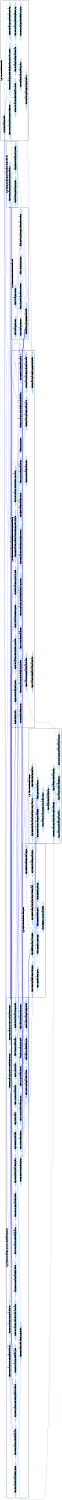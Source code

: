 /* ------------------------------------------------------------ */
/* created with bunch v3 */
/* Objective Function value = 1.0*/
/* ------------------------------------------------------------ */

digraph G {
size= "10,10";
rotate = 90;
subgraph cluster0 {
label = "(SS-L3):helper_events2ClassicPCM_Transformation_connectComponentToMiddleware";
color = black;
style = bold;

"helper_EventFilter_createComponent"[label="helper_EventFilter_createComponent",shape=ellipse,color=lightblue,fontcolor=black,style=filled];
"helper_EventFilter_create"[label="helper_EventFilter_create",shape=ellipse,color=lightblue,fontcolor=black,style=filled];
"helper_events2ClassicPCM_Finder_findResourceContainer2"[label="helper_events2ClassicPCM_Finder_findResourceContainer2",shape=ellipse,color=lightblue,fontcolor=black,style=filled];
"helper_events2ClassicPCM_Finder_findAllEventChannelAllocations"[label="helper_events2ClassicPCM_Finder_findAllEventChannelAllocations",shape=ellipse,color=lightblue,fontcolor=black,style=filled];
"helper_SEFFUtil_addExternalCallActionToSeff"[label="helper_SEFFUtil_addExternalCallActionToSeff",shape=ellipse,color=lightblue,fontcolor=black,style=filled];
"helper_Commons_connect"[label="helper_Commons_connect",shape=ellipse,color=lightblue,fontcolor=black,style=filled];
"helper_events2ClassicPCM_Transformation_connectComponentToMiddleware"[label="helper_events2ClassicPCM_Transformation_connectComponentToMiddleware",shape=ellipse,color=lightblue,fontcolor=black,style=filled];
"helper_Commons_createAssemblyContext2"[label="helper_Commons_createAssemblyContext2",shape=ellipse,color=lightblue,fontcolor=black,style=filled];
"helper_Commons_createAssemblyContext"[label="helper_Commons_createAssemblyContext",shape=ellipse,color=lightblue,fontcolor=black,style=filled];
"helper_Commons_createAllocationContext"[label="helper_Commons_createAllocationContext",shape=ellipse,color=lightblue,fontcolor=black,style=filled];
"helper_Source_transformEmitEventActions"[label="helper_Source_transformEmitEventActions",shape=ellipse,color=lightblue,fontcolor=black,style=filled];
"helper_Source_createExternalCallAction"[label="helper_Source_createExternalCallAction",shape=ellipse,color=lightblue,fontcolor=black,style=filled];
"helper_events2ClassicPCM_Finder_findAllAssemblyAllocations"[label="helper_events2ClassicPCM_Finder_findAllAssemblyAllocations",shape=ellipse,color=lightblue,fontcolor=black,style=filled];
"helper_events2ClassicPCM_Finder_findResourceContainer"[label="helper_events2ClassicPCM_Finder_findResourceContainer",shape=ellipse,color=lightblue,fontcolor=black,style=filled];
"helper_VariableUtil_completeVariableCharacterizations"[label="helper_VariableUtil_completeVariableCharacterizations",shape=ellipse,color=lightblue,fontcolor=black,style=filled];
"helper_VariableUtil_createDefaultVariableCharacterisation"[label="helper_VariableUtil_createDefaultVariableCharacterisation",shape=ellipse,color=lightblue,fontcolor=black,style=filled];
"helper_events2ClassicPCM_Finder_findAssemblyEventConnectors"[label="helper_events2ClassicPCM_Finder_findAssemblyEventConnectors",shape=ellipse,color=lightblue,fontcolor=black,style=filled];
"helper_events2ClassicPCM_processSourceRole"[label="helper_events2ClassicPCM_processSourceRole",shape=ellipse,color=lightblue,fontcolor=black,style=filled];
"helper_events2ClassicPCM_Finder_findEventChannelSourceConnectors"[label="helper_events2ClassicPCM_Finder_findEventChannelSourceConnectors",shape=ellipse,color=lightblue,fontcolor=black,style=filled];
"helper_OperationSignatureRegistry_findOperationInterface"[label="helper_OperationSignatureRegistry_findOperationInterface",shape=ellipse,color=lightblue,fontcolor=black,style=filled];
"helper_OperationSignatureRegistry_getCombinedIdentifier"[label="helper_OperationSignatureRegistry_getCombinedIdentifier",shape=ellipse,color=lightblue,fontcolor=black,style=filled];
"helper_SEFFUtil_switchToOperationSignature"[label="helper_SEFFUtil_switchToOperationSignature",shape=ellipse,color=lightblue,fontcolor=black,style=filled];
"helper_OperationSignatureRegistry_findSignature"[label="helper_OperationSignatureRegistry_findSignature",shape=ellipse,color=lightblue,fontcolor=black,style=filled];
}
subgraph cluster1 {
label = "(SS-L3):helper_events2ClassicPCM_processSourceRoleChannelConnection";
color = black;
style = bold;

"helper_Commons_createOperationRequiredRole"[label="helper_Commons_createOperationRequiredRole",shape=ellipse,color=lightblue,fontcolor=black,style=filled];
"helper_EventDistribution_addSinkRequiredRole"[label="helper_EventDistribution_addSinkRequiredRole",shape=ellipse,color=lightblue,fontcolor=black,style=filled];
"helper_SourcePort_create"[label="helper_SourcePort_create",shape=ellipse,color=lightblue,fontcolor=black,style=filled];
"helper_SourcePort_createComponent"[label="helper_SourcePort_createComponent",shape=ellipse,color=lightblue,fontcolor=black,style=filled];
"helper_Commons_createOperationProvidedRole"[label="helper_Commons_createOperationProvidedRole",shape=ellipse,color=lightblue,fontcolor=black,style=filled];
"helper_SinkCommunication_createComponent"[label="helper_SinkCommunication_createComponent",shape=ellipse,color=lightblue,fontcolor=black,style=filled];
"helper_Commons_createBasicComponent"[label="helper_Commons_createBasicComponent",shape=ellipse,color=lightblue,fontcolor=black,style=filled];
"helper_EventDistribution_create"[label="helper_EventDistribution_create",shape=ellipse,color=lightblue,fontcolor=black,style=filled];
"helper_EventDistribution_createComponent"[label="helper_EventDistribution_createComponent",shape=ellipse,color=lightblue,fontcolor=black,style=filled];
"helper_SinkCommunication_create"[label="helper_SinkCommunication_create",shape=ellipse,color=lightblue,fontcolor=black,style=filled];
"helper_Commons_deployAndConnect"[label="helper_Commons_deployAndConnect",shape=ellipse,color=lightblue,fontcolor=black,style=filled];
"mapping_Commons_createOperationRequiredRole2"[label="mapping_Commons_createOperationRequiredRole2",shape=ellipse,color=lightblue,fontcolor=black,style=filled];
"helper_Commons_getOperationRequiredRole"[label="helper_Commons_getOperationRequiredRole",shape=ellipse,color=lightblue,fontcolor=black,style=filled];
"helper_events2ClassicPCM_processSourceRoleChannelConnection"[label="helper_events2ClassicPCM_processSourceRoleChannelConnection",shape=ellipse,color=lightblue,fontcolor=black,style=filled];
"helper_events2ClassicPCM_processSourceRoleDirectConnection"[label="helper_events2ClassicPCM_processSourceRoleDirectConnection",shape=ellipse,color=lightblue,fontcolor=black,style=filled];
"helper_events2ClassicPCM_Finder_findAllocation2"[label="helper_events2ClassicPCM_Finder_findAllocation2",shape=ellipse,color=lightblue,fontcolor=black,style=filled];
"helper_SinkPort_createComponent"[label="helper_SinkPort_createComponent",shape=ellipse,color=lightblue,fontcolor=black,style=filled];
"helper_SinkPort_create"[label="helper_SinkPort_create",shape=ellipse,color=lightblue,fontcolor=black,style=filled];
"helper_SourceCommunication_createComponent"[label="helper_SourceCommunication_createComponent",shape=ellipse,color=lightblue,fontcolor=black,style=filled];
"helper_SourceCommunication_create"[label="helper_SourceCommunication_create",shape=ellipse,color=lightblue,fontcolor=black,style=filled];
"helper_EventChannelMiddlewareRegistry_find"[label="helper_EventChannelMiddlewareRegistry_find",shape=ellipse,color=lightblue,fontcolor=black,style=filled];
"helper_EventChannelMiddlewareRegistry_getIdentifier"[label="helper_EventChannelMiddlewareRegistry_getIdentifier",shape=ellipse,color=lightblue,fontcolor=black,style=filled];
"helper_EventChannelMiddlewareRegistry_register"[label="helper_EventChannelMiddlewareRegistry_register",shape=ellipse,color=lightblue,fontcolor=black,style=filled];
"helper_events2ClassicPCM_Finder_findMiddlewareContainer"[label="helper_events2ClassicPCM_Finder_findMiddlewareContainer",shape=ellipse,color=lightblue,fontcolor=black,style=filled];
"helper_events2ClassicPCM_Finder_findAllocation"[label="helper_events2ClassicPCM_Finder_findAllocation",shape=ellipse,color=lightblue,fontcolor=black,style=filled];
"helper_events2ClassicPCM_setupCentralMiddleware"[label="helper_events2ClassicPCM_setupCentralMiddleware",shape=ellipse,color=lightblue,fontcolor=black,style=filled];
"helper_events2ClassicPCM_Finder_findOperationProvidedRole"[label="helper_events2ClassicPCM_Finder_findOperationProvidedRole",shape=ellipse,color=lightblue,fontcolor=black,style=filled];
"helper_events2ClassicPCM_setupEventChannelMiddleware"[label="helper_events2ClassicPCM_setupEventChannelMiddleware",shape=ellipse,color=lightblue,fontcolor=black,style=filled];
"helper_events2ClassicPCM_Finder_findSystem"[label="helper_events2ClassicPCM_Finder_findSystem",shape=ellipse,color=lightblue,fontcolor=black,style=filled];
}
subgraph cluster2 {
label = "(SS-L3):helper_SEFFUtil_createForwardingSEFF";
color = black;
style = bold;

"helper_SEFFUtil_createSEFFWithBranchAction"[label="helper_SEFFUtil_createSEFFWithBranchAction",shape=ellipse,color=lightblue,fontcolor=black,style=filled];
"helper_SEFFUtil_createEmptyBranchAction"[label="helper_SEFFUtil_createEmptyBranchAction",shape=ellipse,color=lightblue,fontcolor=black,style=filled];
"helper_SEFFUtil_createStopAction"[label="helper_SEFFUtil_createStopAction",shape=ellipse,color=lightblue,fontcolor=black,style=filled];
"helper_SEFFUtil_createGuardedBranchTransitionWithExternalCall"[label="helper_SEFFUtil_createGuardedBranchTransitionWithExternalCall",shape=ellipse,color=lightblue,fontcolor=black,style=filled];
"helper_SEFFUtil_createForwardingSEFF"[label="helper_SEFFUtil_createForwardingSEFF",shape=ellipse,color=lightblue,fontcolor=black,style=filled];
"helper_SEFFRegistry_registerSEFF"[label="helper_SEFFRegistry_registerSEFF",shape=ellipse,color=lightblue,fontcolor=black,style=filled];
"helper_SEFFRegistry_getCombinedIdentifier"[label="helper_SEFFRegistry_getCombinedIdentifier",shape=ellipse,color=lightblue,fontcolor=black,style=filled];
"helper_SEFFRegistry_findSEFF"[label="helper_SEFFRegistry_findSEFF",shape=ellipse,color=lightblue,fontcolor=black,style=filled];
"helper_SEFFUtil_createBasicSEFFWithForkAction"[label="helper_SEFFUtil_createBasicSEFFWithForkAction",shape=ellipse,color=lightblue,fontcolor=black,style=filled];
"helper_SEFFUtil_createForkAction"[label="helper_SEFFUtil_createForkAction",shape=ellipse,color=lightblue,fontcolor=black,style=filled];
}
subgraph cluster3 {
label = "(SS-L3):helper_SEFFUtil_createStartAction";
color = black;
style = bold;

"helper_SEFFUtil_createGuardedBranchTransitionWithOnlyStartToStop"[label="helper_SEFFUtil_createGuardedBranchTransitionWithOnlyStartToStop",shape=ellipse,color=lightblue,fontcolor=black,style=filled];
"helper_SEFFUtil_createStartAction"[label="helper_SEFFUtil_createStartAction",shape=ellipse,color=lightblue,fontcolor=black,style=filled];
"helper_SEFFUtil_createForwardingExternalCallAction"[label="helper_SEFFUtil_createForwardingExternalCallAction",shape=ellipse,color=lightblue,fontcolor=black,style=filled];
"helper_SEFFUtil_createForkBehaviour"[label="helper_SEFFUtil_createForkBehaviour",shape=ellipse,color=lightblue,fontcolor=black,style=filled];
"helper_VariableUtil_buildCompleteForwardingVariableUsageSet"[label="helper_VariableUtil_buildCompleteForwardingVariableUsageSet",shape=ellipse,color=lightblue,fontcolor=black,style=filled];
"helper_VariableUtil_createVariableUsage"[label="helper_VariableUtil_createVariableUsage",shape=ellipse,color=lightblue,fontcolor=black,style=filled];
"helper_VariableUtil_createVariableCharacterisation"[label="helper_VariableUtil_createVariableCharacterisation",shape=ellipse,color=lightblue,fontcolor=black,style=filled];
"helper_VariableUtil_createVariableReference"[label="helper_VariableUtil_createVariableReference",shape=ellipse,color=lightblue,fontcolor=black,style=filled];
"helper_Commons_getListOfVariableCharacterisationTypes"[label="helper_Commons_getListOfVariableCharacterisationTypes",shape=ellipse,color=lightblue,fontcolor=black,style=filled];
"helper_VariableUtil_createVariableUsage2"[label="helper_VariableUtil_createVariableUsage2",shape=ellipse,color=lightblue,fontcolor=black,style=filled];
"helper_events2ClassicPCM_Transformation_createVariableUsage"[label="helper_events2ClassicPCM_Transformation_createVariableUsage",shape=ellipse,color=lightblue,fontcolor=black,style=filled];
}
subgraph cluster4 {
label = "(SS-L3):helper_Commons_getUniqueElementNameSuffix";
color = black;
style = bold;

"helper_Commons_getUniqueElementNameSuffix"[label="helper_Commons_getUniqueElementNameSuffix",shape=ellipse,color=lightblue,fontcolor=black,style=filled];
"mapping_Sink_createSinkOperationProvidedRole"[label="mapping_Sink_createSinkOperationProvidedRole",shape=ellipse,color=lightblue,fontcolor=black,style=filled];
"helper_Sink_connectComponent"[label="helper_Sink_connectComponent",shape=ellipse,color=lightblue,fontcolor=black,style=filled];
"helper_OperationSignatureRegistry_findOperationInterface2"[label="helper_OperationSignatureRegistry_findOperationInterface2",shape=ellipse,color=lightblue,fontcolor=black,style=filled];
"helper_Sink_adoptAndConnect"[label="helper_Sink_adoptAndConnect",shape=ellipse,color=lightblue,fontcolor=black,style=filled];
"helper_Sink_connectComponent2"[label="helper_Sink_connectComponent2",shape=ellipse,color=lightblue,fontcolor=black,style=filled];
"helper_Sink_adoptAndConnect2"[label="helper_Sink_adoptAndConnect2",shape=ellipse,color=lightblue,fontcolor=black,style=filled];
}
subgraph cluster5 {
label = "(SS-L3):entry_events2ClassicPCM_main";
color = black;
style = bold;

"helper_events2ClassicPCM_removeEventModelElements"[label="helper_events2ClassicPCM_removeEventModelElements",shape=ellipse,color=lightblue,fontcolor=black,style=filled];
"entry_events2ClassicPCM_main"[label="entry_events2ClassicPCM_main",shape=ellipse,color=lightblue,fontcolor=black,style=filled];
"helper_events2ClassicPCM_Finder_findAllAssemblyContextsWithSourceRoles"[label="helper_events2ClassicPCM_Finder_findAllAssemblyContextsWithSourceRoles",shape=ellipse,color=lightblue,fontcolor=black,style=filled];
"helper_events2ClassicPCM_Finder_findAllSourceRoles2"[label="helper_events2ClassicPCM_Finder_findAllSourceRoles2",shape=ellipse,color=lightblue,fontcolor=black,style=filled];
"helper_OperationSignatureRegistry_registerSignature"[label="helper_OperationSignatureRegistry_registerSignature",shape=ellipse,color=lightblue,fontcolor=black,style=filled];
"helper_InterfaceUtil_createOperationSignature"[label="helper_InterfaceUtil_createOperationSignature",shape=ellipse,color=lightblue,fontcolor=black,style=filled];
"helper_InterfaceUtil_createOperationInterface"[label="helper_InterfaceUtil_createOperationInterface",shape=ellipse,color=lightblue,fontcolor=black,style=filled];
"helper_events2ClassicPCM_createOperationInterfaces"[label="helper_events2ClassicPCM_createOperationInterfaces",shape=ellipse,color=lightblue,fontcolor=black,style=filled];
"helper_events2ClassicPCM_Finder_findAllEventGroups"[label="helper_events2ClassicPCM_Finder_findAllEventGroups",shape=ellipse,color=lightblue,fontcolor=black,style=filled];
"helper_events2ClassicPCM_Finder_findAllSourceRoles"[label="helper_events2ClassicPCM_Finder_findAllSourceRoles",shape=ellipse,color=lightblue,fontcolor=black,style=filled];
}
subgraph cluster6 {
label = "(SS-L3):helper_events2ClassicPCM_Transformation_weaveInMiddleware";
color = black;
style = bold;

"mapping_Commons_createAssemblyContext3"[label="mapping_Commons_createAssemblyContext3",shape=ellipse,color=lightblue,fontcolor=black,style=filled];
"helper_Commons_getProvidingComponent"[label="helper_Commons_getProvidingComponent",shape=ellipse,color=lightblue,fontcolor=black,style=filled];
"helper_events2ClassicPCM_Transformation_weaveInMiddleware"[label="helper_events2ClassicPCM_Transformation_weaveInMiddleware",shape=ellipse,color=lightblue,fontcolor=black,style=filled];
}
"helper_EventFilter_create" -> "helper_EventFilter_createComponent" [color=blue,font=6];
"helper_EventFilter_create" -> "helper_Commons_deployAndConnect" [color=blue,font=6];
"helper_EventDistribution_addSinkRequiredRole" -> "helper_Commons_createOperationRequiredRole" [color=blue,font=6];
"helper_EventDistribution_addSinkRequiredRole" -> "helper_Commons_getUniqueElementNameSuffix" [color=blue,font=6];
"helper_EventDistribution_addSinkRequiredRole" -> "helper_SEFFUtil_createForkBehaviour" [color=blue,font=6];
"helper_events2ClassicPCM_Finder_findResourceContainer2" -> "helper_events2ClassicPCM_Finder_findAllEventChannelAllocations" [color=blue,font=6];
"helper_Commons_createAssemblyContext" -> "helper_Commons_createAssemblyContext2" [color=blue,font=6];
"helper_SEFFUtil_createSEFFWithBranchAction" -> "helper_SEFFUtil_createStartAction" [color=blue,font=6];
"helper_SEFFUtil_createSEFFWithBranchAction" -> "helper_SEFFRegistry_registerSEFF" [color=blue,font=6];
"helper_SEFFUtil_createSEFFWithBranchAction" -> "helper_SEFFUtil_createGuardedBranchTransitionWithOnlyStartToStop" [color=blue,font=6];
"helper_SEFFUtil_createSEFFWithBranchAction" -> "helper_SEFFUtil_createStopAction" [color=blue,font=6];
"helper_SEFFUtil_createSEFFWithBranchAction" -> "helper_SEFFUtil_createEmptyBranchAction" [color=blue,font=6];
"helper_SEFFUtil_createSEFFWithBranchAction" -> "helper_SEFFUtil_createGuardedBranchTransitionWithExternalCall" [color=blue,font=6];
"helper_events2ClassicPCM_setupCentralMiddleware" -> "helper_events2ClassicPCM_Finder_findSystem" [color=blue,font=6];
"helper_events2ClassicPCM_setupCentralMiddleware" -> "helper_events2ClassicPCM_Finder_findOperationProvidedRole" [color=blue,font=6];
"helper_events2ClassicPCM_setupCentralMiddleware" -> "helper_Commons_createAssemblyContext2" [color=blue,font=6];
"helper_events2ClassicPCM_setupCentralMiddleware" -> "helper_events2ClassicPCM_Finder_findAllocation" [color=blue,font=6];
"helper_events2ClassicPCM_setupCentralMiddleware" -> "helper_events2ClassicPCM_Finder_findMiddlewareContainer" [color=blue,font=6];
"helper_events2ClassicPCM_setupCentralMiddleware" -> "helper_Commons_getProvidingComponent" [color=blue,font=6];
"helper_events2ClassicPCM_setupEventChannelMiddleware" -> "helper_events2ClassicPCM_Finder_findSystem" [color=blue,font=6];
"helper_events2ClassicPCM_setupEventChannelMiddleware" -> "helper_events2ClassicPCM_Finder_findOperationProvidedRole" [color=blue,font=6];
"helper_events2ClassicPCM_setupEventChannelMiddleware" -> "helper_Commons_createAssemblyContext2" [color=blue,font=6];
"helper_events2ClassicPCM_setupEventChannelMiddleware" -> "helper_events2ClassicPCM_Finder_findAllocation" [color=blue,font=6];
"helper_events2ClassicPCM_setupEventChannelMiddleware" -> "helper_Commons_getProvidingComponent" [color=blue,font=6];
"helper_events2ClassicPCM_setupEventChannelMiddleware" -> "helper_EventChannelMiddlewareRegistry_register" [color=blue,font=6];
"helper_SinkPort_create" -> "helper_SinkPort_createComponent" [color=blue,font=6];
"helper_SinkPort_create" -> "helper_Commons_deployAndConnect" [color=blue,font=6];
"helper_events2ClassicPCM_Transformation_createVariableUsage" -> "helper_Commons_getListOfVariableCharacterisationTypes" [color=blue,font=6];
"helper_events2ClassicPCM_Transformation_createVariableUsage" -> "helper_VariableUtil_createVariableCharacterisation" [color=blue,font=6];
"helper_events2ClassicPCM_Transformation_createVariableUsage" -> "helper_VariableUtil_createVariableReference" [color=blue,font=6];
"mapping_Sink_createSinkOperationProvidedRole" -> "helper_Commons_getUniqueElementNameSuffix" [color=blue,font=6];
"helper_SourcePort_create" -> "helper_SourcePort_createComponent" [color=blue,font=6];
"helper_SourcePort_create" -> "helper_Commons_deployAndConnect" [color=blue,font=6];
"helper_SEFFRegistry_registerSEFF" -> "helper_SEFFRegistry_getCombinedIdentifier" [color=blue,font=6];
"helper_VariableUtil_completeVariableCharacterizations" -> "helper_Commons_getListOfVariableCharacterisationTypes" [color=blue,font=6];
"helper_VariableUtil_completeVariableCharacterizations" -> "helper_VariableUtil_createDefaultVariableCharacterisation" [color=blue,font=6];
"helper_OperationSignatureRegistry_registerSignature" -> "helper_OperationSignatureRegistry_getCombinedIdentifier" [color=blue,font=6];
"helper_Sink_connectComponent" -> "helper_Commons_getUniqueElementNameSuffix" [color=blue,font=6];
"helper_VariableUtil_buildCompleteForwardingVariableUsageSet" -> "helper_VariableUtil_createVariableUsage" [color=blue,font=6];
"helper_EventDistribution_create" -> "helper_EventDistribution_createComponent" [color=blue,font=6];
"helper_EventDistribution_create" -> "helper_Commons_deployAndConnect" [color=blue,font=6];
"helper_Sink_adoptAndConnect2" -> "mapping_Sink_createSinkOperationProvidedRole" [color=blue,font=6];
"helper_Sink_adoptAndConnect2" -> "helper_Sink_connectComponent2" [color=blue,font=6];
"helper_Sink_adoptAndConnect2" -> "helper_OperationSignatureRegistry_findOperationInterface2" [color=blue,font=6];
"helper_Sink_adoptAndConnect2" -> "helper_SEFFUtil_switchToOperationSignature" [color=blue,font=6];
"helper_OperationSignatureRegistry_findOperationInterface2" -> "helper_OperationSignatureRegistry_getCombinedIdentifier" [color=blue,font=6];
"helper_EventFilter_createComponent" -> "helper_Commons_createBasicComponent" [color=blue,font=6];
"helper_EventFilter_createComponent" -> "helper_Commons_createOperationRequiredRole" [color=blue,font=6];
"helper_EventFilter_createComponent" -> "helper_Commons_getUniqueElementNameSuffix" [color=blue,font=6];
"helper_EventFilter_createComponent" -> "helper_Commons_createOperationProvidedRole" [color=blue,font=6];
"helper_EventFilter_createComponent" -> "helper_SEFFUtil_createSEFFWithBranchAction" [color=blue,font=6];
"helper_VariableUtil_createVariableUsage2" -> "helper_Commons_getListOfVariableCharacterisationTypes" [color=blue,font=6];
"helper_VariableUtil_createVariableUsage2" -> "helper_VariableUtil_createVariableCharacterisation" [color=blue,font=6];
"helper_VariableUtil_createVariableUsage2" -> "helper_VariableUtil_createVariableReference" [color=blue,font=6];
"helper_InterfaceUtil_createOperationInterface" -> "helper_InterfaceUtil_createOperationSignature" [color=blue,font=6];
"helper_SourceCommunication_create" -> "helper_SourceCommunication_createComponent" [color=blue,font=6];
"helper_SourceCommunication_create" -> "helper_Commons_deployAndConnect" [color=blue,font=6];
"helper_events2ClassicPCM_processSourceRoleChannelConnection" -> "helper_OperationSignatureRegistry_findOperationInterface" [color=blue,font=6];
"helper_events2ClassicPCM_processSourceRoleChannelConnection" -> "mapping_Commons_createOperationRequiredRole2" [color=blue,font=6];
"helper_events2ClassicPCM_processSourceRoleChannelConnection" -> "helper_Sink_adoptAndConnect2" [color=blue,font=6];
"helper_events2ClassicPCM_processSourceRoleChannelConnection" -> "helper_SourcePort_create" [color=blue,font=6];
"helper_events2ClassicPCM_processSourceRoleChannelConnection" -> "helper_events2ClassicPCM_Finder_findResourceContainer2" [color=blue,font=6];
"helper_events2ClassicPCM_processSourceRoleChannelConnection" -> "helper_EventDistribution_create" [color=blue,font=6];
"helper_events2ClassicPCM_processSourceRoleChannelConnection" -> "helper_events2ClassicPCM_Finder_findAllocation2" [color=blue,font=6];
"helper_events2ClassicPCM_processSourceRoleChannelConnection" -> "helper_events2ClassicPCM_Transformation_weaveInMiddleware" [color=blue,font=6];
"helper_events2ClassicPCM_processSourceRoleChannelConnection" -> "helper_events2ClassicPCM_Finder_findResourceContainer" [color=blue,font=6];
"helper_events2ClassicPCM_processSourceRoleChannelConnection" -> "helper_EventChannelMiddlewareRegistry_find" [color=blue,font=6];
"helper_events2ClassicPCM_processSourceRoleChannelConnection" -> "helper_SinkPort_create" [color=blue,font=6];
"helper_events2ClassicPCM_processSourceRoleChannelConnection" -> "helper_EventFilter_create" [color=blue,font=6];
"helper_events2ClassicPCM_processSourceRoleChannelConnection" -> "helper_SinkCommunication_create" [color=blue,font=6];
"helper_events2ClassicPCM_processSourceRoleChannelConnection" -> "helper_Commons_getOperationRequiredRole" [color=blue,font=6];
"helper_events2ClassicPCM_processSourceRoleChannelConnection" -> "helper_SourceCommunication_create" [color=blue,font=6];
"helper_events2ClassicPCM_processSourceRoleChannelConnection" -> "helper_EventDistribution_addSinkRequiredRole" [color=blue,font=6];
"helper_events2ClassicPCM_processSourceRoleChannelConnection" -> "helper_Source_transformEmitEventActions" [color=blue,font=6];
"helper_events2ClassicPCM_processSourceRoleChannelConnection" -> "helper_events2ClassicPCM_Finder_findSystem" [color=blue,font=6];
"helper_SEFFRegistry_findSEFF" -> "helper_SEFFRegistry_getCombinedIdentifier" [color=blue,font=6];
"helper_VariableUtil_createVariableUsage" -> "helper_VariableUtil_createVariableUsage2" [color=blue,font=6];
"helper_events2ClassicPCM_Finder_findAllEventGroups" -> "helper_events2ClassicPCM_Finder_findAllSourceRoles" [color=blue,font=6];
"helper_SEFFUtil_createGuardedBranchTransitionWithOnlyStartToStop" -> "helper_SEFFUtil_createStartAction" [color=blue,font=6];
"helper_SEFFUtil_createGuardedBranchTransitionWithOnlyStartToStop" -> "helper_SEFFUtil_createStopAction" [color=blue,font=6];
"helper_events2ClassicPCM_Transformation_weaveInMiddleware" -> "helper_events2ClassicPCM_Finder_findOperationProvidedRole" [color=blue,font=6];
"helper_events2ClassicPCM_Transformation_weaveInMiddleware" -> "helper_events2ClassicPCM_Transformation_connectComponentToMiddleware" [color=blue,font=6];
"helper_events2ClassicPCM_Transformation_weaveInMiddleware" -> "mapping_Commons_createAssemblyContext3" [color=blue,font=6];
"helper_events2ClassicPCM_Transformation_weaveInMiddleware" -> "helper_Commons_getProvidingComponent" [color=blue,font=6];
"helper_events2ClassicPCM_processSourceRoleDirectConnection" -> "helper_events2ClassicPCM_Finder_findAllocation2" [color=blue,font=6];
"helper_events2ClassicPCM_processSourceRoleDirectConnection" -> "helper_events2ClassicPCM_Finder_findMiddlewareContainer" [color=blue,font=6];
"helper_events2ClassicPCM_processSourceRoleDirectConnection" -> "helper_Commons_getOperationRequiredRole" [color=blue,font=6];
"helper_events2ClassicPCM_processSourceRoleDirectConnection" -> "helper_events2ClassicPCM_Finder_findResourceContainer" [color=blue,font=6];
"helper_events2ClassicPCM_processSourceRoleDirectConnection" -> "helper_SinkCommunication_create" [color=blue,font=6];
"helper_events2ClassicPCM_processSourceRoleDirectConnection" -> "helper_Sink_adoptAndConnect" [color=blue,font=6];
"helper_events2ClassicPCM_processSourceRoleDirectConnection" -> "mapping_Commons_createOperationRequiredRole2" [color=blue,font=6];
"helper_events2ClassicPCM_processSourceRoleDirectConnection" -> "helper_SourceCommunication_create" [color=blue,font=6];
"helper_events2ClassicPCM_processSourceRoleDirectConnection" -> "helper_EventFilter_create" [color=blue,font=6];
"helper_events2ClassicPCM_processSourceRoleDirectConnection" -> "helper_EventDistribution_addSinkRequiredRole" [color=blue,font=6];
"helper_events2ClassicPCM_processSourceRoleDirectConnection" -> "helper_Source_transformEmitEventActions" [color=blue,font=6];
"helper_events2ClassicPCM_processSourceRoleDirectConnection" -> "helper_events2ClassicPCM_Finder_findSystem" [color=blue,font=6];
"helper_events2ClassicPCM_processSourceRoleDirectConnection" -> "helper_SourcePort_create" [color=blue,font=6];
"helper_events2ClassicPCM_processSourceRoleDirectConnection" -> "helper_SinkPort_create" [color=blue,font=6];
"helper_events2ClassicPCM_processSourceRoleDirectConnection" -> "helper_EventDistribution_create" [color=blue,font=6];
"helper_events2ClassicPCM_processSourceRoleDirectConnection" -> "helper_OperationSignatureRegistry_findOperationInterface" [color=blue,font=6];
"helper_events2ClassicPCM_processSourceRoleDirectConnection" -> "helper_events2ClassicPCM_Transformation_weaveInMiddleware" [color=blue,font=6];
"helper_events2ClassicPCM_removeEventModelElements" -> "helper_events2ClassicPCM_Finder_findAllEventChannelAllocations" [color=blue,font=6];
"helper_Source_transformEmitEventActions" -> "helper_Source_createExternalCallAction" [color=blue,font=6];
"helper_SEFFUtil_createGuardedBranchTransitionWithExternalCall" -> "helper_SEFFUtil_createStartAction" [color=blue,font=6];
"helper_SEFFUtil_createGuardedBranchTransitionWithExternalCall" -> "helper_SEFFUtil_createStopAction" [color=blue,font=6];
"helper_SEFFUtil_createGuardedBranchTransitionWithExternalCall" -> "helper_SEFFUtil_createForwardingExternalCallAction" [color=blue,font=6];
"helper_SinkPort_createComponent" -> "helper_Commons_createBasicComponent" [color=blue,font=6];
"helper_SinkPort_createComponent" -> "helper_Commons_createOperationRequiredRole" [color=blue,font=6];
"helper_SinkPort_createComponent" -> "helper_SEFFUtil_createForwardingSEFF" [color=blue,font=6];
"helper_SinkPort_createComponent" -> "helper_Commons_getUniqueElementNameSuffix" [color=blue,font=6];
"helper_SinkPort_createComponent" -> "helper_Commons_createOperationProvidedRole" [color=blue,font=6];
"helper_SinkCommunication_createComponent" -> "helper_Commons_createBasicComponent" [color=blue,font=6];
"helper_SinkCommunication_createComponent" -> "helper_Commons_createOperationRequiredRole" [color=blue,font=6];
"helper_SinkCommunication_createComponent" -> "helper_SEFFUtil_createForwardingSEFF" [color=blue,font=6];
"helper_SinkCommunication_createComponent" -> "helper_Commons_getUniqueElementNameSuffix" [color=blue,font=6];
"helper_SinkCommunication_createComponent" -> "helper_Commons_createOperationProvidedRole" [color=blue,font=6];
"helper_events2ClassicPCM_Finder_findResourceContainer" -> "helper_events2ClassicPCM_Finder_findAllAssemblyAllocations" [color=blue,font=6];
"helper_OperationSignatureRegistry_findSignature" -> "helper_OperationSignatureRegistry_getCombinedIdentifier" [color=blue,font=6];
"helper_EventChannelMiddlewareRegistry_register" -> "helper_EventChannelMiddlewareRegistry_getIdentifier" [color=blue,font=6];
"helper_events2ClassicPCM_Transformation_connectComponentToMiddleware" -> "helper_Commons_connect" [color=blue,font=6];
"helper_events2ClassicPCM_Transformation_connectComponentToMiddleware" -> "helper_SEFFUtil_addExternalCallActionToSeff" [color=blue,font=6];
"helper_events2ClassicPCM_Transformation_connectComponentToMiddleware" -> "helper_events2ClassicPCM_Transformation_createVariableUsage" [color=blue,font=6];
"helper_events2ClassicPCM_Transformation_connectComponentToMiddleware" -> "helper_Commons_createOperationRequiredRole" [color=blue,font=6];
"helper_events2ClassicPCM_Transformation_connectComponentToMiddleware" -> "helper_Commons_getUniqueElementNameSuffix" [color=blue,font=6];
"helper_SEFFUtil_switchToOperationSignature" -> "helper_OperationSignatureRegistry_findSignature" [color=blue,font=6];
"helper_OperationSignatureRegistry_findOperationInterface" -> "helper_OperationSignatureRegistry_getCombinedIdentifier" [color=blue,font=6];
"helper_Sink_adoptAndConnect" -> "mapping_Sink_createSinkOperationProvidedRole" [color=blue,font=6];
"helper_Sink_adoptAndConnect" -> "helper_Sink_connectComponent" [color=blue,font=6];
"helper_Sink_adoptAndConnect" -> "helper_OperationSignatureRegistry_findOperationInterface2" [color=blue,font=6];
"helper_Sink_adoptAndConnect" -> "helper_SEFFUtil_switchToOperationSignature" [color=blue,font=6];
"helper_Commons_deployAndConnect" -> "helper_Commons_connect" [color=blue,font=6];
"helper_Commons_deployAndConnect" -> "helper_Commons_createAssemblyContext" [color=blue,font=6];
"helper_SourceCommunication_createComponent" -> "helper_Commons_createBasicComponent" [color=blue,font=6];
"helper_SourceCommunication_createComponent" -> "helper_Commons_createOperationRequiredRole" [color=blue,font=6];
"helper_SourceCommunication_createComponent" -> "helper_SEFFUtil_createForwardingSEFF" [color=blue,font=6];
"helper_SourceCommunication_createComponent" -> "helper_Commons_getUniqueElementNameSuffix" [color=blue,font=6];
"helper_SourceCommunication_createComponent" -> "helper_Commons_createOperationProvidedRole" [color=blue,font=6];
"mapping_Commons_createAssemblyContext3" -> "helper_Commons_getUniqueElementNameSuffix" [color=blue,font=6];
"helper_SEFFUtil_createBasicSEFFWithForkAction" -> "helper_SEFFUtil_createStartAction" [color=blue,font=6];
"helper_SEFFUtil_createBasicSEFFWithForkAction" -> "helper_SEFFRegistry_registerSEFF" [color=blue,font=6];
"helper_SEFFUtil_createBasicSEFFWithForkAction" -> "helper_SEFFUtil_createStopAction" [color=blue,font=6];
"helper_SEFFUtil_createBasicSEFFWithForkAction" -> "helper_SEFFUtil_createForkAction" [color=blue,font=6];
"helper_SEFFUtil_createForwardingExternalCallAction" -> "helper_VariableUtil_buildCompleteForwardingVariableUsageSet" [color=blue,font=6];
"helper_EventChannelMiddlewareRegistry_find" -> "helper_EventChannelMiddlewareRegistry_getIdentifier" [color=blue,font=6];
"helper_EventDistribution_createComponent" -> "helper_Commons_createBasicComponent" [color=blue,font=6];
"helper_EventDistribution_createComponent" -> "helper_Commons_getUniqueElementNameSuffix" [color=blue,font=6];
"helper_EventDistribution_createComponent" -> "helper_Commons_createOperationProvidedRole" [color=blue,font=6];
"helper_EventDistribution_createComponent" -> "helper_SEFFUtil_createBasicSEFFWithForkAction" [color=blue,font=6];
"helper_Source_createExternalCallAction" -> "helper_VariableUtil_completeVariableCharacterizations" [color=blue,font=6];
"helper_Source_createExternalCallAction" -> "helper_OperationSignatureRegistry_findSignature" [color=blue,font=6];
"entry_events2ClassicPCM_main" -> "helper_events2ClassicPCM_createOperationInterfaces" [color=blue,font=6];
"entry_events2ClassicPCM_main" -> "helper_events2ClassicPCM_processSourceRole" [color=blue,font=6];
"entry_events2ClassicPCM_main" -> "helper_events2ClassicPCM_Finder_findAllSourceRoles2" [color=blue,font=6];
"entry_events2ClassicPCM_main" -> "helper_events2ClassicPCM_setupCentralMiddleware" [color=blue,font=6];
"entry_events2ClassicPCM_main" -> "helper_events2ClassicPCM_removeEventModelElements" [color=blue,font=6];
"entry_events2ClassicPCM_main" -> "helper_events2ClassicPCM_Finder_findAllAssemblyContextsWithSourceRoles" [color=blue,font=6];
"entry_events2ClassicPCM_main" -> "helper_events2ClassicPCM_Finder_findAllEventChannelAllocations" [color=blue,font=6];
"entry_events2ClassicPCM_main" -> "helper_events2ClassicPCM_setupEventChannelMiddleware" [color=blue,font=6];
"helper_SEFFUtil_createForkBehaviour" -> "helper_SEFFUtil_createStartAction" [color=blue,font=6];
"helper_SEFFUtil_createForkBehaviour" -> "helper_SEFFUtil_createStopAction" [color=blue,font=6];
"helper_SEFFUtil_createForkBehaviour" -> "helper_SEFFUtil_createForwardingExternalCallAction" [color=blue,font=6];
"helper_Commons_createAssemblyContext2" -> "helper_Commons_getUniqueElementNameSuffix" [color=blue,font=6];
"helper_Commons_createAssemblyContext2" -> "helper_Commons_createAllocationContext" [color=blue,font=6];
"helper_InterfaceUtil_createOperationSignature" -> "helper_OperationSignatureRegistry_registerSignature" [color=blue,font=6];
"helper_SinkCommunication_create" -> "helper_SinkCommunication_createComponent" [color=blue,font=6];
"helper_SinkCommunication_create" -> "helper_Commons_deployAndConnect" [color=blue,font=6];
"helper_SEFFUtil_createForwardingSEFF" -> "helper_SEFFUtil_createStartAction" [color=blue,font=6];
"helper_SEFFUtil_createForwardingSEFF" -> "helper_SEFFRegistry_registerSEFF" [color=blue,font=6];
"helper_SEFFUtil_createForwardingSEFF" -> "helper_SEFFUtil_createStopAction" [color=blue,font=6];
"helper_SEFFUtil_createForwardingSEFF" -> "helper_SEFFUtil_createForwardingExternalCallAction" [color=blue,font=6];
"helper_Sink_connectComponent2" -> "helper_Commons_getUniqueElementNameSuffix" [color=blue,font=6];
"helper_events2ClassicPCM_Finder_findAllAssemblyContextsWithSourceRoles" -> "helper_events2ClassicPCM_Finder_findAllSourceRoles2" [color=blue,font=6];
"helper_events2ClassicPCM_createOperationInterfaces" -> "helper_events2ClassicPCM_Finder_findAllEventGroups" [color=blue,font=6];
"helper_events2ClassicPCM_createOperationInterfaces" -> "helper_InterfaceUtil_createOperationInterface" [color=blue,font=6];
"helper_SourcePort_createComponent" -> "helper_Commons_createBasicComponent" [color=blue,font=6];
"helper_SourcePort_createComponent" -> "helper_Commons_createOperationRequiredRole" [color=blue,font=6];
"helper_SourcePort_createComponent" -> "helper_SEFFUtil_createForwardingSEFF" [color=blue,font=6];
"helper_SourcePort_createComponent" -> "helper_Commons_getUniqueElementNameSuffix" [color=blue,font=6];
"helper_SourcePort_createComponent" -> "helper_Commons_createOperationProvidedRole" [color=blue,font=6];
"helper_events2ClassicPCM_processSourceRole" -> "helper_events2ClassicPCM_processSourceRoleDirectConnection" [color=blue,font=6];
"helper_events2ClassicPCM_processSourceRole" -> "helper_events2ClassicPCM_processSourceRoleChannelConnection" [color=blue,font=6];
"helper_events2ClassicPCM_processSourceRole" -> "helper_events2ClassicPCM_Finder_findEventChannelSourceConnectors" [color=blue,font=6];
"helper_events2ClassicPCM_processSourceRole" -> "helper_events2ClassicPCM_Finder_findAssemblyEventConnectors" [color=blue,font=6];
"helper_Commons_connect" -> "helper_Commons_getUniqueElementNameSuffix" [color=blue,font=6];
}
